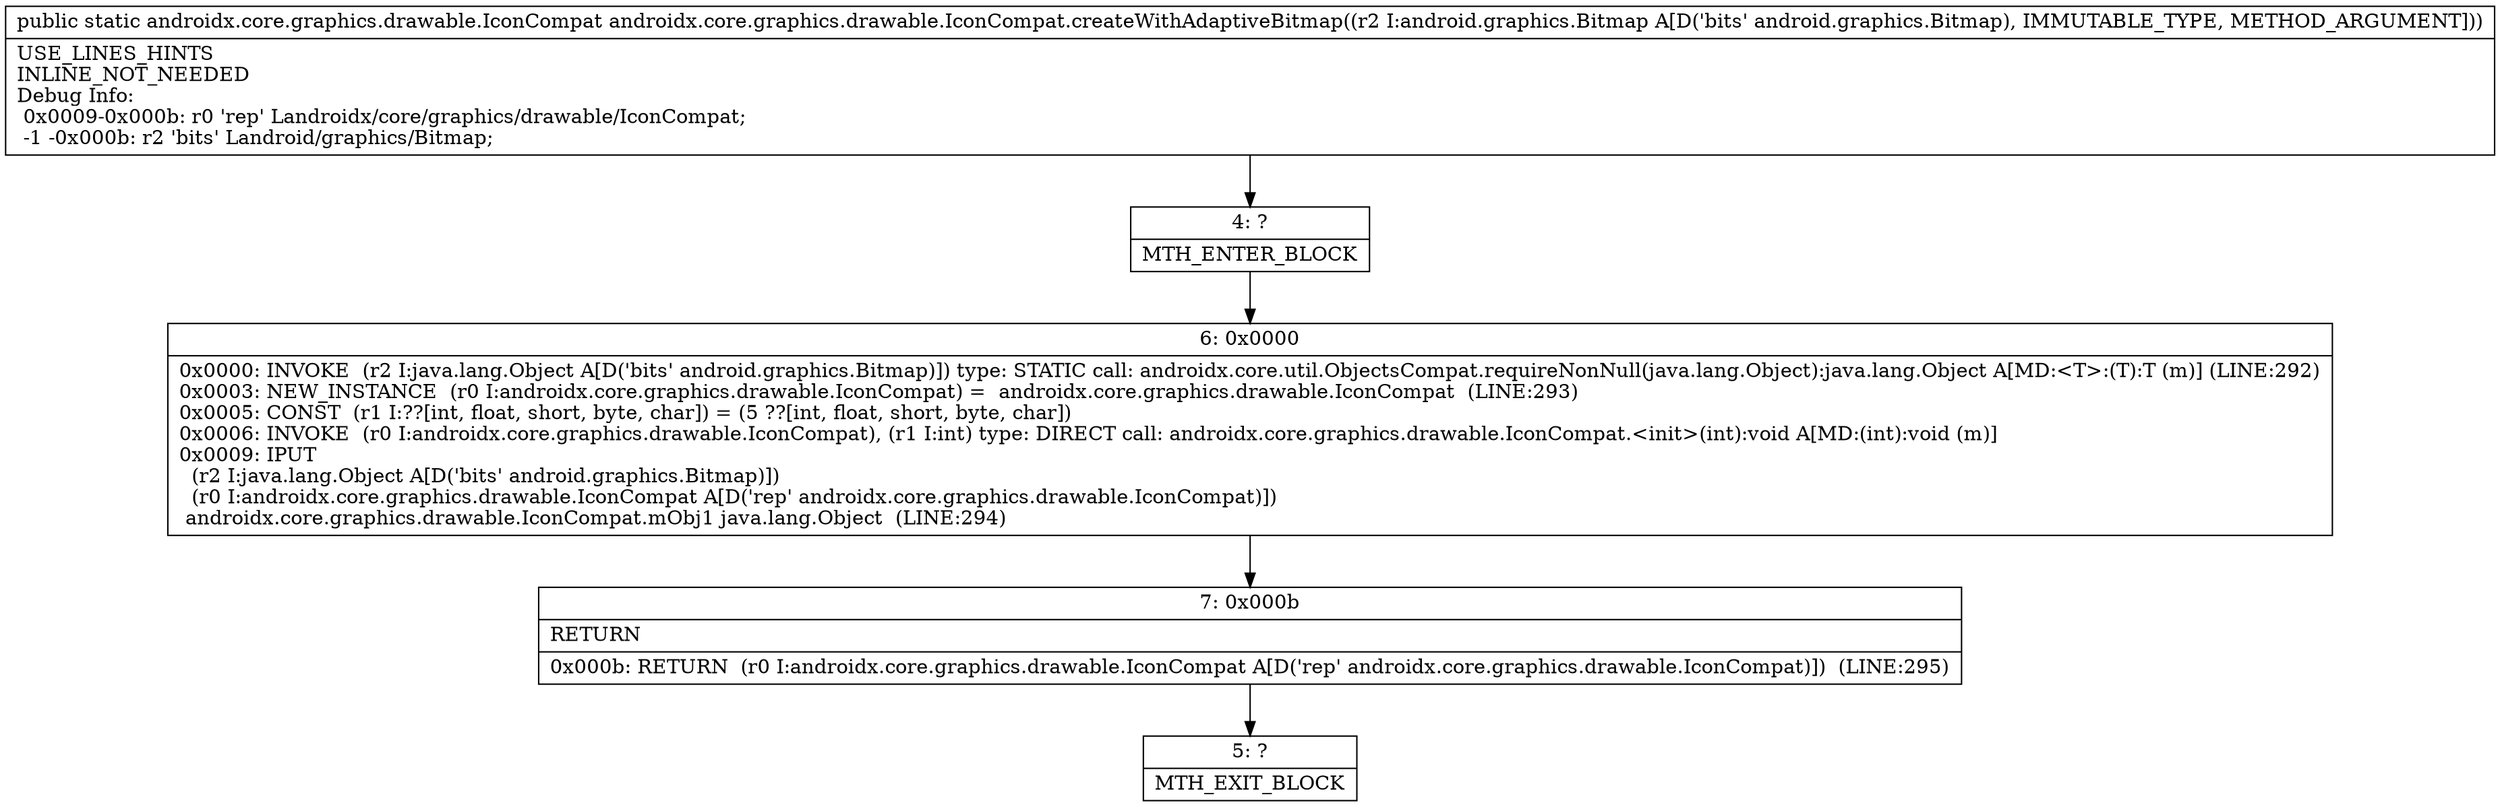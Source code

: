 digraph "CFG forandroidx.core.graphics.drawable.IconCompat.createWithAdaptiveBitmap(Landroid\/graphics\/Bitmap;)Landroidx\/core\/graphics\/drawable\/IconCompat;" {
Node_4 [shape=record,label="{4\:\ ?|MTH_ENTER_BLOCK\l}"];
Node_6 [shape=record,label="{6\:\ 0x0000|0x0000: INVOKE  (r2 I:java.lang.Object A[D('bits' android.graphics.Bitmap)]) type: STATIC call: androidx.core.util.ObjectsCompat.requireNonNull(java.lang.Object):java.lang.Object A[MD:\<T\>:(T):T (m)] (LINE:292)\l0x0003: NEW_INSTANCE  (r0 I:androidx.core.graphics.drawable.IconCompat) =  androidx.core.graphics.drawable.IconCompat  (LINE:293)\l0x0005: CONST  (r1 I:??[int, float, short, byte, char]) = (5 ??[int, float, short, byte, char]) \l0x0006: INVOKE  (r0 I:androidx.core.graphics.drawable.IconCompat), (r1 I:int) type: DIRECT call: androidx.core.graphics.drawable.IconCompat.\<init\>(int):void A[MD:(int):void (m)]\l0x0009: IPUT  \l  (r2 I:java.lang.Object A[D('bits' android.graphics.Bitmap)])\l  (r0 I:androidx.core.graphics.drawable.IconCompat A[D('rep' androidx.core.graphics.drawable.IconCompat)])\l androidx.core.graphics.drawable.IconCompat.mObj1 java.lang.Object  (LINE:294)\l}"];
Node_7 [shape=record,label="{7\:\ 0x000b|RETURN\l|0x000b: RETURN  (r0 I:androidx.core.graphics.drawable.IconCompat A[D('rep' androidx.core.graphics.drawable.IconCompat)])  (LINE:295)\l}"];
Node_5 [shape=record,label="{5\:\ ?|MTH_EXIT_BLOCK\l}"];
MethodNode[shape=record,label="{public static androidx.core.graphics.drawable.IconCompat androidx.core.graphics.drawable.IconCompat.createWithAdaptiveBitmap((r2 I:android.graphics.Bitmap A[D('bits' android.graphics.Bitmap), IMMUTABLE_TYPE, METHOD_ARGUMENT]))  | USE_LINES_HINTS\lINLINE_NOT_NEEDED\lDebug Info:\l  0x0009\-0x000b: r0 'rep' Landroidx\/core\/graphics\/drawable\/IconCompat;\l  \-1 \-0x000b: r2 'bits' Landroid\/graphics\/Bitmap;\l}"];
MethodNode -> Node_4;Node_4 -> Node_6;
Node_6 -> Node_7;
Node_7 -> Node_5;
}

